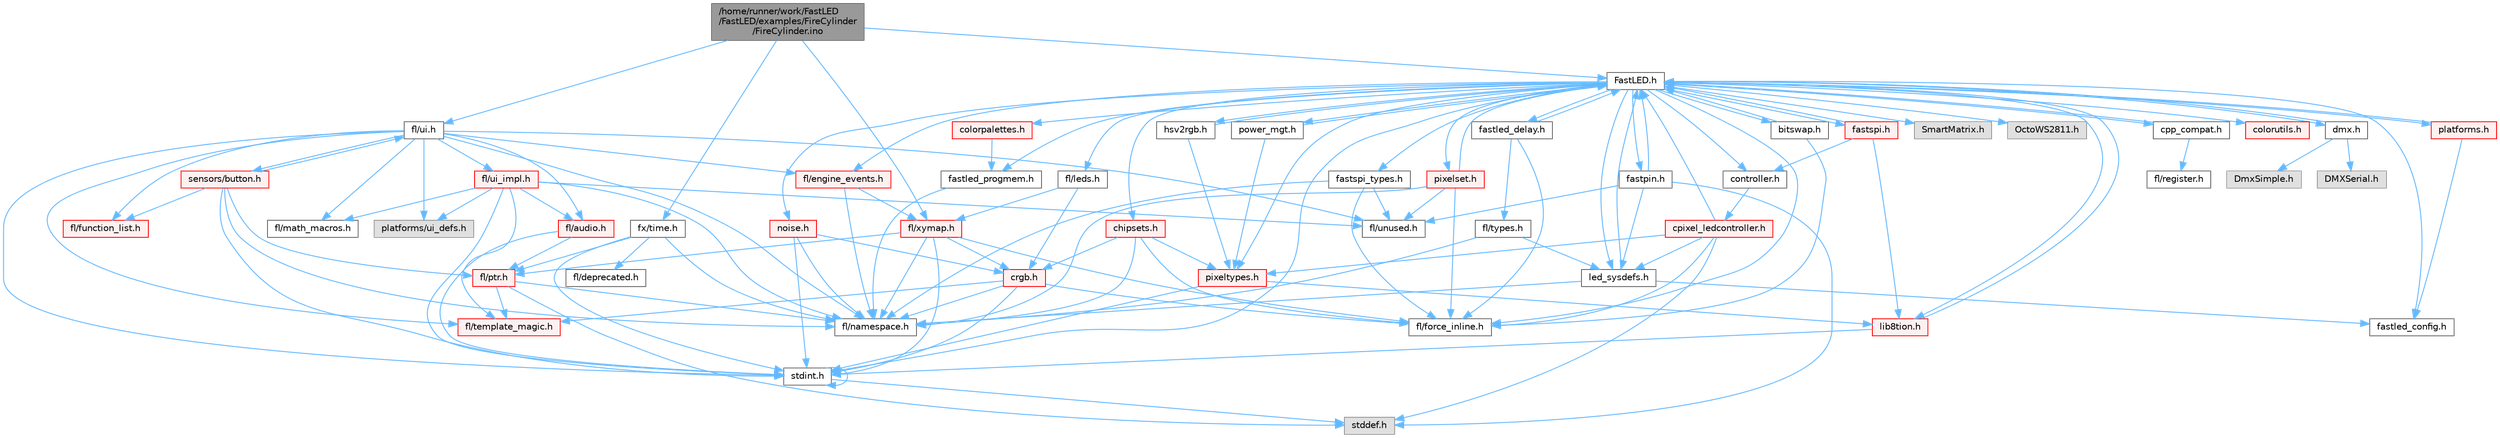 digraph "/home/runner/work/FastLED/FastLED/examples/FireCylinder/FireCylinder.ino"
{
 // INTERACTIVE_SVG=YES
 // LATEX_PDF_SIZE
  bgcolor="transparent";
  edge [fontname=Helvetica,fontsize=10,labelfontname=Helvetica,labelfontsize=10];
  node [fontname=Helvetica,fontsize=10,shape=box,height=0.2,width=0.4];
  Node1 [id="Node000001",label="/home/runner/work/FastLED\l/FastLED/examples/FireCylinder\l/FireCylinder.ino",height=0.2,width=0.4,color="gray40", fillcolor="grey60", style="filled", fontcolor="black",tooltip=" "];
  Node1 -> Node2 [id="edge1_Node000001_Node000002",color="steelblue1",style="solid",tooltip=" "];
  Node2 [id="Node000002",label="FastLED.h",height=0.2,width=0.4,color="grey40", fillcolor="white", style="filled",URL="$db/d97/_fast_l_e_d_8h.html",tooltip="central include file for FastLED, defines the CFastLED class/object"];
  Node2 -> Node3 [id="edge2_Node000002_Node000003",color="steelblue1",style="solid",tooltip=" "];
  Node3 [id="Node000003",label="stdint.h",height=0.2,width=0.4,color="grey40", fillcolor="white", style="filled",URL="$df/dd8/stdint_8h.html",tooltip=" "];
  Node3 -> Node4 [id="edge3_Node000003_Node000004",color="steelblue1",style="solid",tooltip=" "];
  Node4 [id="Node000004",label="stddef.h",height=0.2,width=0.4,color="grey60", fillcolor="#E0E0E0", style="filled",tooltip=" "];
  Node3 -> Node3 [id="edge4_Node000003_Node000003",color="steelblue1",style="solid",tooltip=" "];
  Node2 -> Node5 [id="edge5_Node000002_Node000005",color="steelblue1",style="solid",tooltip=" "];
  Node5 [id="Node000005",label="SmartMatrix.h",height=0.2,width=0.4,color="grey60", fillcolor="#E0E0E0", style="filled",tooltip=" "];
  Node2 -> Node6 [id="edge6_Node000002_Node000006",color="steelblue1",style="solid",tooltip=" "];
  Node6 [id="Node000006",label="OctoWS2811.h",height=0.2,width=0.4,color="grey60", fillcolor="#E0E0E0", style="filled",tooltip=" "];
  Node2 -> Node7 [id="edge7_Node000002_Node000007",color="steelblue1",style="solid",tooltip=" "];
  Node7 [id="Node000007",label="fl/force_inline.h",height=0.2,width=0.4,color="grey40", fillcolor="white", style="filled",URL="$d4/d64/force__inline_8h.html",tooltip=" "];
  Node2 -> Node8 [id="edge8_Node000002_Node000008",color="steelblue1",style="solid",tooltip=" "];
  Node8 [id="Node000008",label="cpp_compat.h",height=0.2,width=0.4,color="grey40", fillcolor="white", style="filled",URL="$d9/d13/cpp__compat_8h.html",tooltip="Compatibility functions based on C++ version."];
  Node8 -> Node2 [id="edge9_Node000008_Node000002",color="steelblue1",style="solid",tooltip=" "];
  Node8 -> Node9 [id="edge10_Node000008_Node000009",color="steelblue1",style="solid",tooltip=" "];
  Node9 [id="Node000009",label="fl/register.h",height=0.2,width=0.4,color="grey40", fillcolor="white", style="filled",URL="$df/d80/register_8h.html",tooltip=" "];
  Node2 -> Node10 [id="edge11_Node000002_Node000010",color="steelblue1",style="solid",tooltip=" "];
  Node10 [id="Node000010",label="fastled_config.h",height=0.2,width=0.4,color="grey40", fillcolor="white", style="filled",URL="$d5/d11/fastled__config_8h.html",tooltip="Contains definitions that can be used to configure FastLED at compile time."];
  Node2 -> Node11 [id="edge12_Node000002_Node000011",color="steelblue1",style="solid",tooltip=" "];
  Node11 [id="Node000011",label="led_sysdefs.h",height=0.2,width=0.4,color="grey40", fillcolor="white", style="filled",URL="$d9/d3e/led__sysdefs_8h.html",tooltip="Determines which platform system definitions to include."];
  Node11 -> Node2 [id="edge13_Node000011_Node000002",color="steelblue1",style="solid",tooltip=" "];
  Node11 -> Node10 [id="edge14_Node000011_Node000010",color="steelblue1",style="solid",tooltip=" "];
  Node11 -> Node12 [id="edge15_Node000011_Node000012",color="steelblue1",style="solid",tooltip=" "];
  Node12 [id="Node000012",label="fl/namespace.h",height=0.2,width=0.4,color="grey40", fillcolor="white", style="filled",URL="$df/d2a/namespace_8h.html",tooltip="Implements the FastLED namespace macros."];
  Node2 -> Node13 [id="edge16_Node000002_Node000013",color="steelblue1",style="solid",tooltip=" "];
  Node13 [id="Node000013",label="fastled_delay.h",height=0.2,width=0.4,color="grey40", fillcolor="white", style="filled",URL="$d0/da8/fastled__delay_8h.html",tooltip="Utility functions and classes for managing delay cycles."];
  Node13 -> Node2 [id="edge17_Node000013_Node000002",color="steelblue1",style="solid",tooltip=" "];
  Node13 -> Node14 [id="edge18_Node000013_Node000014",color="steelblue1",style="solid",tooltip=" "];
  Node14 [id="Node000014",label="fl/types.h",height=0.2,width=0.4,color="grey40", fillcolor="white", style="filled",URL="$d7/da1/fl_2types_8h.html",tooltip=" "];
  Node14 -> Node12 [id="edge19_Node000014_Node000012",color="steelblue1",style="solid",tooltip=" "];
  Node14 -> Node11 [id="edge20_Node000014_Node000011",color="steelblue1",style="solid",tooltip=" "];
  Node13 -> Node7 [id="edge21_Node000013_Node000007",color="steelblue1",style="solid",tooltip=" "];
  Node2 -> Node15 [id="edge22_Node000002_Node000015",color="steelblue1",style="solid",tooltip=" "];
  Node15 [id="Node000015",label="bitswap.h",height=0.2,width=0.4,color="grey40", fillcolor="white", style="filled",URL="$de/ded/bitswap_8h.html",tooltip="Functions for doing a rotation of bits/bytes used by parallel output."];
  Node15 -> Node2 [id="edge23_Node000015_Node000002",color="steelblue1",style="solid",tooltip=" "];
  Node15 -> Node7 [id="edge24_Node000015_Node000007",color="steelblue1",style="solid",tooltip=" "];
  Node2 -> Node16 [id="edge25_Node000002_Node000016",color="steelblue1",style="solid",tooltip=" "];
  Node16 [id="Node000016",label="controller.h",height=0.2,width=0.4,color="grey40", fillcolor="white", style="filled",URL="$d2/dd9/controller_8h.html",tooltip="deprecated: base definitions used by led controllers for writing out led data"];
  Node16 -> Node17 [id="edge26_Node000016_Node000017",color="steelblue1",style="solid",tooltip=" "];
  Node17 [id="Node000017",label="cpixel_ledcontroller.h",height=0.2,width=0.4,color="red", fillcolor="#FFF0F0", style="filled",URL="$d9/d57/cpixel__ledcontroller_8h.html",tooltip="defines the templated version of the CLEDController class"];
  Node17 -> Node4 [id="edge27_Node000017_Node000004",color="steelblue1",style="solid",tooltip=" "];
  Node17 -> Node2 [id="edge28_Node000017_Node000002",color="steelblue1",style="solid",tooltip=" "];
  Node17 -> Node11 [id="edge29_Node000017_Node000011",color="steelblue1",style="solid",tooltip=" "];
  Node17 -> Node18 [id="edge30_Node000017_Node000018",color="steelblue1",style="solid",tooltip=" "];
  Node18 [id="Node000018",label="pixeltypes.h",height=0.2,width=0.4,color="red", fillcolor="#FFF0F0", style="filled",URL="$d2/dba/pixeltypes_8h.html",tooltip="Includes defintions for RGB and HSV pixels."];
  Node18 -> Node3 [id="edge31_Node000018_Node000003",color="steelblue1",style="solid",tooltip=" "];
  Node18 -> Node19 [id="edge32_Node000018_Node000019",color="steelblue1",style="solid",tooltip=" "];
  Node19 [id="Node000019",label="lib8tion.h",height=0.2,width=0.4,color="red", fillcolor="#FFF0F0", style="filled",URL="$df/da5/lib8tion_8h.html",tooltip="Fast, efficient 8-bit math functions specifically designed for high-performance LED programming."];
  Node19 -> Node2 [id="edge33_Node000019_Node000002",color="steelblue1",style="solid",tooltip=" "];
  Node19 -> Node3 [id="edge34_Node000019_Node000003",color="steelblue1",style="solid",tooltip=" "];
  Node17 -> Node7 [id="edge35_Node000017_Node000007",color="steelblue1",style="solid",tooltip=" "];
  Node2 -> Node70 [id="edge36_Node000002_Node000070",color="steelblue1",style="solid",tooltip=" "];
  Node70 [id="Node000070",label="fastpin.h",height=0.2,width=0.4,color="grey40", fillcolor="white", style="filled",URL="$db/d65/fastpin_8h.html",tooltip="Class base definitions for defining fast pin access."];
  Node70 -> Node2 [id="edge37_Node000070_Node000002",color="steelblue1",style="solid",tooltip=" "];
  Node70 -> Node11 [id="edge38_Node000070_Node000011",color="steelblue1",style="solid",tooltip=" "];
  Node70 -> Node4 [id="edge39_Node000070_Node000004",color="steelblue1",style="solid",tooltip=" "];
  Node70 -> Node37 [id="edge40_Node000070_Node000037",color="steelblue1",style="solid",tooltip=" "];
  Node37 [id="Node000037",label="fl/unused.h",height=0.2,width=0.4,color="grey40", fillcolor="white", style="filled",URL="$d8/d4b/unused_8h.html",tooltip=" "];
  Node2 -> Node71 [id="edge41_Node000002_Node000071",color="steelblue1",style="solid",tooltip=" "];
  Node71 [id="Node000071",label="fastspi_types.h",height=0.2,width=0.4,color="grey40", fillcolor="white", style="filled",URL="$d2/ddb/fastspi__types_8h.html",tooltip="Data types and constants used by SPI interfaces."];
  Node71 -> Node7 [id="edge42_Node000071_Node000007",color="steelblue1",style="solid",tooltip=" "];
  Node71 -> Node12 [id="edge43_Node000071_Node000012",color="steelblue1",style="solid",tooltip=" "];
  Node71 -> Node37 [id="edge44_Node000071_Node000037",color="steelblue1",style="solid",tooltip=" "];
  Node2 -> Node72 [id="edge45_Node000002_Node000072",color="steelblue1",style="solid",tooltip=" "];
  Node72 [id="Node000072",label="dmx.h",height=0.2,width=0.4,color="grey40", fillcolor="white", style="filled",URL="$d3/de1/dmx_8h.html",tooltip="Defines the DMX512-based LED controllers."];
  Node72 -> Node2 [id="edge46_Node000072_Node000002",color="steelblue1",style="solid",tooltip=" "];
  Node72 -> Node73 [id="edge47_Node000072_Node000073",color="steelblue1",style="solid",tooltip=" "];
  Node73 [id="Node000073",label="DmxSimple.h",height=0.2,width=0.4,color="grey60", fillcolor="#E0E0E0", style="filled",tooltip=" "];
  Node72 -> Node74 [id="edge48_Node000072_Node000074",color="steelblue1",style="solid",tooltip=" "];
  Node74 [id="Node000074",label="DMXSerial.h",height=0.2,width=0.4,color="grey60", fillcolor="#E0E0E0", style="filled",tooltip=" "];
  Node2 -> Node75 [id="edge49_Node000002_Node000075",color="steelblue1",style="solid",tooltip=" "];
  Node75 [id="Node000075",label="platforms.h",height=0.2,width=0.4,color="red", fillcolor="#FFF0F0", style="filled",URL="$da/dc9/platforms_8h.html",tooltip="Determines which platforms headers to include."];
  Node75 -> Node2 [id="edge50_Node000075_Node000002",color="steelblue1",style="solid",tooltip=" "];
  Node75 -> Node10 [id="edge51_Node000075_Node000010",color="steelblue1",style="solid",tooltip=" "];
  Node2 -> Node77 [id="edge52_Node000002_Node000077",color="steelblue1",style="solid",tooltip=" "];
  Node77 [id="Node000077",label="fastled_progmem.h",height=0.2,width=0.4,color="grey40", fillcolor="white", style="filled",URL="$df/dab/fastled__progmem_8h.html",tooltip="Wrapper definitions to allow seamless use of PROGMEM in environments that have it."];
  Node77 -> Node12 [id="edge53_Node000077_Node000012",color="steelblue1",style="solid",tooltip=" "];
  Node2 -> Node19 [id="edge54_Node000002_Node000019",color="steelblue1",style="solid",tooltip=" "];
  Node2 -> Node18 [id="edge55_Node000002_Node000018",color="steelblue1",style="solid",tooltip=" "];
  Node2 -> Node78 [id="edge56_Node000002_Node000078",color="steelblue1",style="solid",tooltip=" "];
  Node78 [id="Node000078",label="hsv2rgb.h",height=0.2,width=0.4,color="grey40", fillcolor="white", style="filled",URL="$de/d9a/hsv2rgb_8h.html",tooltip="Functions to convert from the HSV colorspace to the RGB colorspace."];
  Node78 -> Node2 [id="edge57_Node000078_Node000002",color="steelblue1",style="solid",tooltip=" "];
  Node78 -> Node18 [id="edge58_Node000078_Node000018",color="steelblue1",style="solid",tooltip=" "];
  Node2 -> Node79 [id="edge59_Node000002_Node000079",color="steelblue1",style="solid",tooltip=" "];
  Node79 [id="Node000079",label="colorutils.h",height=0.2,width=0.4,color="red", fillcolor="#FFF0F0", style="filled",URL="$d1/dfb/colorutils_8h.html",tooltip=" "];
  Node2 -> Node84 [id="edge60_Node000002_Node000084",color="steelblue1",style="solid",tooltip=" "];
  Node84 [id="Node000084",label="pixelset.h",height=0.2,width=0.4,color="red", fillcolor="#FFF0F0", style="filled",URL="$d4/d46/pixelset_8h.html",tooltip="Declares classes for managing logical groups of LEDs."];
  Node84 -> Node7 [id="edge61_Node000084_Node000007",color="steelblue1",style="solid",tooltip=" "];
  Node84 -> Node12 [id="edge62_Node000084_Node000012",color="steelblue1",style="solid",tooltip=" "];
  Node84 -> Node37 [id="edge63_Node000084_Node000037",color="steelblue1",style="solid",tooltip=" "];
  Node84 -> Node2 [id="edge64_Node000084_Node000002",color="steelblue1",style="solid",tooltip=" "];
  Node2 -> Node85 [id="edge65_Node000002_Node000085",color="steelblue1",style="solid",tooltip=" "];
  Node85 [id="Node000085",label="colorpalettes.h",height=0.2,width=0.4,color="red", fillcolor="#FFF0F0", style="filled",URL="$dc/dcc/colorpalettes_8h.html",tooltip="Declarations for the predefined color palettes supplied by FastLED."];
  Node85 -> Node77 [id="edge66_Node000085_Node000077",color="steelblue1",style="solid",tooltip=" "];
  Node2 -> Node86 [id="edge67_Node000002_Node000086",color="steelblue1",style="solid",tooltip=" "];
  Node86 [id="Node000086",label="noise.h",height=0.2,width=0.4,color="red", fillcolor="#FFF0F0", style="filled",URL="$d1/d31/noise_8h.html",tooltip="Functions to generate and fill arrays with noise."];
  Node86 -> Node3 [id="edge68_Node000086_Node000003",color="steelblue1",style="solid",tooltip=" "];
  Node86 -> Node45 [id="edge69_Node000086_Node000045",color="steelblue1",style="solid",tooltip=" "];
  Node45 [id="Node000045",label="crgb.h",height=0.2,width=0.4,color="red", fillcolor="#FFF0F0", style="filled",URL="$db/dd1/crgb_8h.html",tooltip="Defines the red, green, and blue (RGB) pixel struct."];
  Node45 -> Node3 [id="edge70_Node000045_Node000003",color="steelblue1",style="solid",tooltip=" "];
  Node45 -> Node12 [id="edge71_Node000045_Node000012",color="steelblue1",style="solid",tooltip=" "];
  Node45 -> Node7 [id="edge72_Node000045_Node000007",color="steelblue1",style="solid",tooltip=" "];
  Node45 -> Node39 [id="edge73_Node000045_Node000039",color="steelblue1",style="solid",tooltip=" "];
  Node39 [id="Node000039",label="fl/template_magic.h",height=0.2,width=0.4,color="red", fillcolor="#FFF0F0", style="filled",URL="$d8/d0c/template__magic_8h.html",tooltip=" "];
  Node86 -> Node12 [id="edge74_Node000086_Node000012",color="steelblue1",style="solid",tooltip=" "];
  Node2 -> Node87 [id="edge75_Node000002_Node000087",color="steelblue1",style="solid",tooltip=" "];
  Node87 [id="Node000087",label="power_mgt.h",height=0.2,width=0.4,color="grey40", fillcolor="white", style="filled",URL="$dc/d5b/power__mgt_8h.html",tooltip="Functions to limit the power used by FastLED."];
  Node87 -> Node2 [id="edge76_Node000087_Node000002",color="steelblue1",style="solid",tooltip=" "];
  Node87 -> Node18 [id="edge77_Node000087_Node000018",color="steelblue1",style="solid",tooltip=" "];
  Node2 -> Node88 [id="edge78_Node000002_Node000088",color="steelblue1",style="solid",tooltip=" "];
  Node88 [id="Node000088",label="fastspi.h",height=0.2,width=0.4,color="red", fillcolor="#FFF0F0", style="filled",URL="$d6/ddc/fastspi_8h.html",tooltip="Serial peripheral interface (SPI) definitions per platform."];
  Node88 -> Node2 [id="edge79_Node000088_Node000002",color="steelblue1",style="solid",tooltip=" "];
  Node88 -> Node16 [id="edge80_Node000088_Node000016",color="steelblue1",style="solid",tooltip=" "];
  Node88 -> Node19 [id="edge81_Node000088_Node000019",color="steelblue1",style="solid",tooltip=" "];
  Node2 -> Node90 [id="edge82_Node000002_Node000090",color="steelblue1",style="solid",tooltip=" "];
  Node90 [id="Node000090",label="chipsets.h",height=0.2,width=0.4,color="red", fillcolor="#FFF0F0", style="filled",URL="$db/d66/chipsets_8h.html",tooltip="Contains the bulk of the definitions for the various LED chipsets supported."];
  Node90 -> Node18 [id="edge83_Node000090_Node000018",color="steelblue1",style="solid",tooltip=" "];
  Node90 -> Node7 [id="edge84_Node000090_Node000007",color="steelblue1",style="solid",tooltip=" "];
  Node90 -> Node45 [id="edge85_Node000090_Node000045",color="steelblue1",style="solid",tooltip=" "];
  Node90 -> Node12 [id="edge86_Node000090_Node000012",color="steelblue1",style="solid",tooltip=" "];
  Node2 -> Node59 [id="edge87_Node000002_Node000059",color="steelblue1",style="solid",tooltip=" "];
  Node59 [id="Node000059",label="fl/engine_events.h",height=0.2,width=0.4,color="red", fillcolor="#FFF0F0", style="filled",URL="$db/dc0/engine__events_8h.html",tooltip=" "];
  Node59 -> Node12 [id="edge88_Node000059_Node000012",color="steelblue1",style="solid",tooltip=" "];
  Node59 -> Node67 [id="edge89_Node000059_Node000067",color="steelblue1",style="solid",tooltip=" "];
  Node67 [id="Node000067",label="fl/xymap.h",height=0.2,width=0.4,color="red", fillcolor="#FFF0F0", style="filled",URL="$da/d61/xymap_8h.html",tooltip=" "];
  Node67 -> Node3 [id="edge90_Node000067_Node000003",color="steelblue1",style="solid",tooltip=" "];
  Node67 -> Node45 [id="edge91_Node000067_Node000045",color="steelblue1",style="solid",tooltip=" "];
  Node67 -> Node7 [id="edge92_Node000067_Node000007",color="steelblue1",style="solid",tooltip=" "];
  Node67 -> Node12 [id="edge93_Node000067_Node000012",color="steelblue1",style="solid",tooltip=" "];
  Node67 -> Node31 [id="edge94_Node000067_Node000031",color="steelblue1",style="solid",tooltip=" "];
  Node31 [id="Node000031",label="fl/ptr.h",height=0.2,width=0.4,color="red", fillcolor="#FFF0F0", style="filled",URL="$dd/d98/ptr_8h.html",tooltip=" "];
  Node31 -> Node4 [id="edge95_Node000031_Node000004",color="steelblue1",style="solid",tooltip=" "];
  Node31 -> Node12 [id="edge96_Node000031_Node000012",color="steelblue1",style="solid",tooltip=" "];
  Node31 -> Node39 [id="edge97_Node000031_Node000039",color="steelblue1",style="solid",tooltip=" "];
  Node2 -> Node91 [id="edge98_Node000002_Node000091",color="steelblue1",style="solid",tooltip=" "];
  Node91 [id="Node000091",label="fl/leds.h",height=0.2,width=0.4,color="grey40", fillcolor="white", style="filled",URL="$da/d78/leds_8h.html",tooltip=" "];
  Node91 -> Node45 [id="edge99_Node000091_Node000045",color="steelblue1",style="solid",tooltip=" "];
  Node91 -> Node67 [id="edge100_Node000091_Node000067",color="steelblue1",style="solid",tooltip=" "];
  Node1 -> Node92 [id="edge101_Node000001_Node000092",color="steelblue1",style="solid",tooltip=" "];
  Node92 [id="Node000092",label="fl/ui.h",height=0.2,width=0.4,color="grey40", fillcolor="white", style="filled",URL="$d9/d3b/ui_8h.html",tooltip=" "];
  Node92 -> Node3 [id="edge102_Node000092_Node000003",color="steelblue1",style="solid",tooltip=" "];
  Node92 -> Node93 [id="edge103_Node000092_Node000093",color="steelblue1",style="solid",tooltip=" "];
  Node93 [id="Node000093",label="fl/audio.h",height=0.2,width=0.4,color="red", fillcolor="#FFF0F0", style="filled",URL="$da/d09/audio_8h.html",tooltip=" "];
  Node93 -> Node31 [id="edge104_Node000093_Node000031",color="steelblue1",style="solid",tooltip=" "];
  Node93 -> Node3 [id="edge105_Node000093_Node000003",color="steelblue1",style="solid",tooltip=" "];
  Node92 -> Node59 [id="edge106_Node000092_Node000059",color="steelblue1",style="solid",tooltip=" "];
  Node92 -> Node96 [id="edge107_Node000092_Node000096",color="steelblue1",style="solid",tooltip=" "];
  Node96 [id="Node000096",label="fl/function_list.h",height=0.2,width=0.4,color="red", fillcolor="#FFF0F0", style="filled",URL="$d0/d64/function__list_8h.html",tooltip=" "];
  Node92 -> Node30 [id="edge108_Node000092_Node000030",color="steelblue1",style="solid",tooltip=" "];
  Node30 [id="Node000030",label="fl/math_macros.h",height=0.2,width=0.4,color="grey40", fillcolor="white", style="filled",URL="$d8/db8/math__macros_8h.html",tooltip=" "];
  Node92 -> Node12 [id="edge109_Node000092_Node000012",color="steelblue1",style="solid",tooltip=" "];
  Node92 -> Node39 [id="edge110_Node000092_Node000039",color="steelblue1",style="solid",tooltip=" "];
  Node92 -> Node98 [id="edge111_Node000092_Node000098",color="steelblue1",style="solid",tooltip=" "];
  Node98 [id="Node000098",label="fl/ui_impl.h",height=0.2,width=0.4,color="red", fillcolor="#FFF0F0", style="filled",URL="$d6/dc0/ui__impl_8h.html",tooltip=" "];
  Node98 -> Node3 [id="edge112_Node000098_Node000003",color="steelblue1",style="solid",tooltip=" "];
  Node98 -> Node93 [id="edge113_Node000098_Node000093",color="steelblue1",style="solid",tooltip=" "];
  Node98 -> Node30 [id="edge114_Node000098_Node000030",color="steelblue1",style="solid",tooltip=" "];
  Node98 -> Node12 [id="edge115_Node000098_Node000012",color="steelblue1",style="solid",tooltip=" "];
  Node98 -> Node39 [id="edge116_Node000098_Node000039",color="steelblue1",style="solid",tooltip=" "];
  Node98 -> Node37 [id="edge117_Node000098_Node000037",color="steelblue1",style="solid",tooltip=" "];
  Node98 -> Node102 [id="edge118_Node000098_Node000102",color="steelblue1",style="solid",tooltip=" "];
  Node102 [id="Node000102",label="platforms/ui_defs.h",height=0.2,width=0.4,color="grey60", fillcolor="#E0E0E0", style="filled",tooltip=" "];
  Node92 -> Node37 [id="edge119_Node000092_Node000037",color="steelblue1",style="solid",tooltip=" "];
  Node92 -> Node102 [id="edge120_Node000092_Node000102",color="steelblue1",style="solid",tooltip=" "];
  Node92 -> Node103 [id="edge121_Node000092_Node000103",color="steelblue1",style="solid",tooltip=" "];
  Node103 [id="Node000103",label="sensors/button.h",height=0.2,width=0.4,color="red", fillcolor="#FFF0F0", style="filled",URL="$d7/d0e/button_8h.html",tooltip=" "];
  Node103 -> Node3 [id="edge122_Node000103_Node000003",color="steelblue1",style="solid",tooltip=" "];
  Node103 -> Node96 [id="edge123_Node000103_Node000096",color="steelblue1",style="solid",tooltip=" "];
  Node103 -> Node12 [id="edge124_Node000103_Node000012",color="steelblue1",style="solid",tooltip=" "];
  Node103 -> Node31 [id="edge125_Node000103_Node000031",color="steelblue1",style="solid",tooltip=" "];
  Node103 -> Node92 [id="edge126_Node000103_Node000092",color="steelblue1",style="solid",tooltip=" "];
  Node1 -> Node67 [id="edge127_Node000001_Node000067",color="steelblue1",style="solid",tooltip=" "];
  Node1 -> Node105 [id="edge128_Node000001_Node000105",color="steelblue1",style="solid",tooltip=" "];
  Node105 [id="Node000105",label="fx/time.h",height=0.2,width=0.4,color="grey40", fillcolor="white", style="filled",URL="$de/df7/time_8h.html",tooltip=" "];
  Node105 -> Node3 [id="edge129_Node000105_Node000003",color="steelblue1",style="solid",tooltip=" "];
  Node105 -> Node38 [id="edge130_Node000105_Node000038",color="steelblue1",style="solid",tooltip=" "];
  Node38 [id="Node000038",label="fl/deprecated.h",height=0.2,width=0.4,color="grey40", fillcolor="white", style="filled",URL="$d4/dce/deprecated_8h.html",tooltip=" "];
  Node105 -> Node12 [id="edge131_Node000105_Node000012",color="steelblue1",style="solid",tooltip=" "];
  Node105 -> Node31 [id="edge132_Node000105_Node000031",color="steelblue1",style="solid",tooltip=" "];
}
